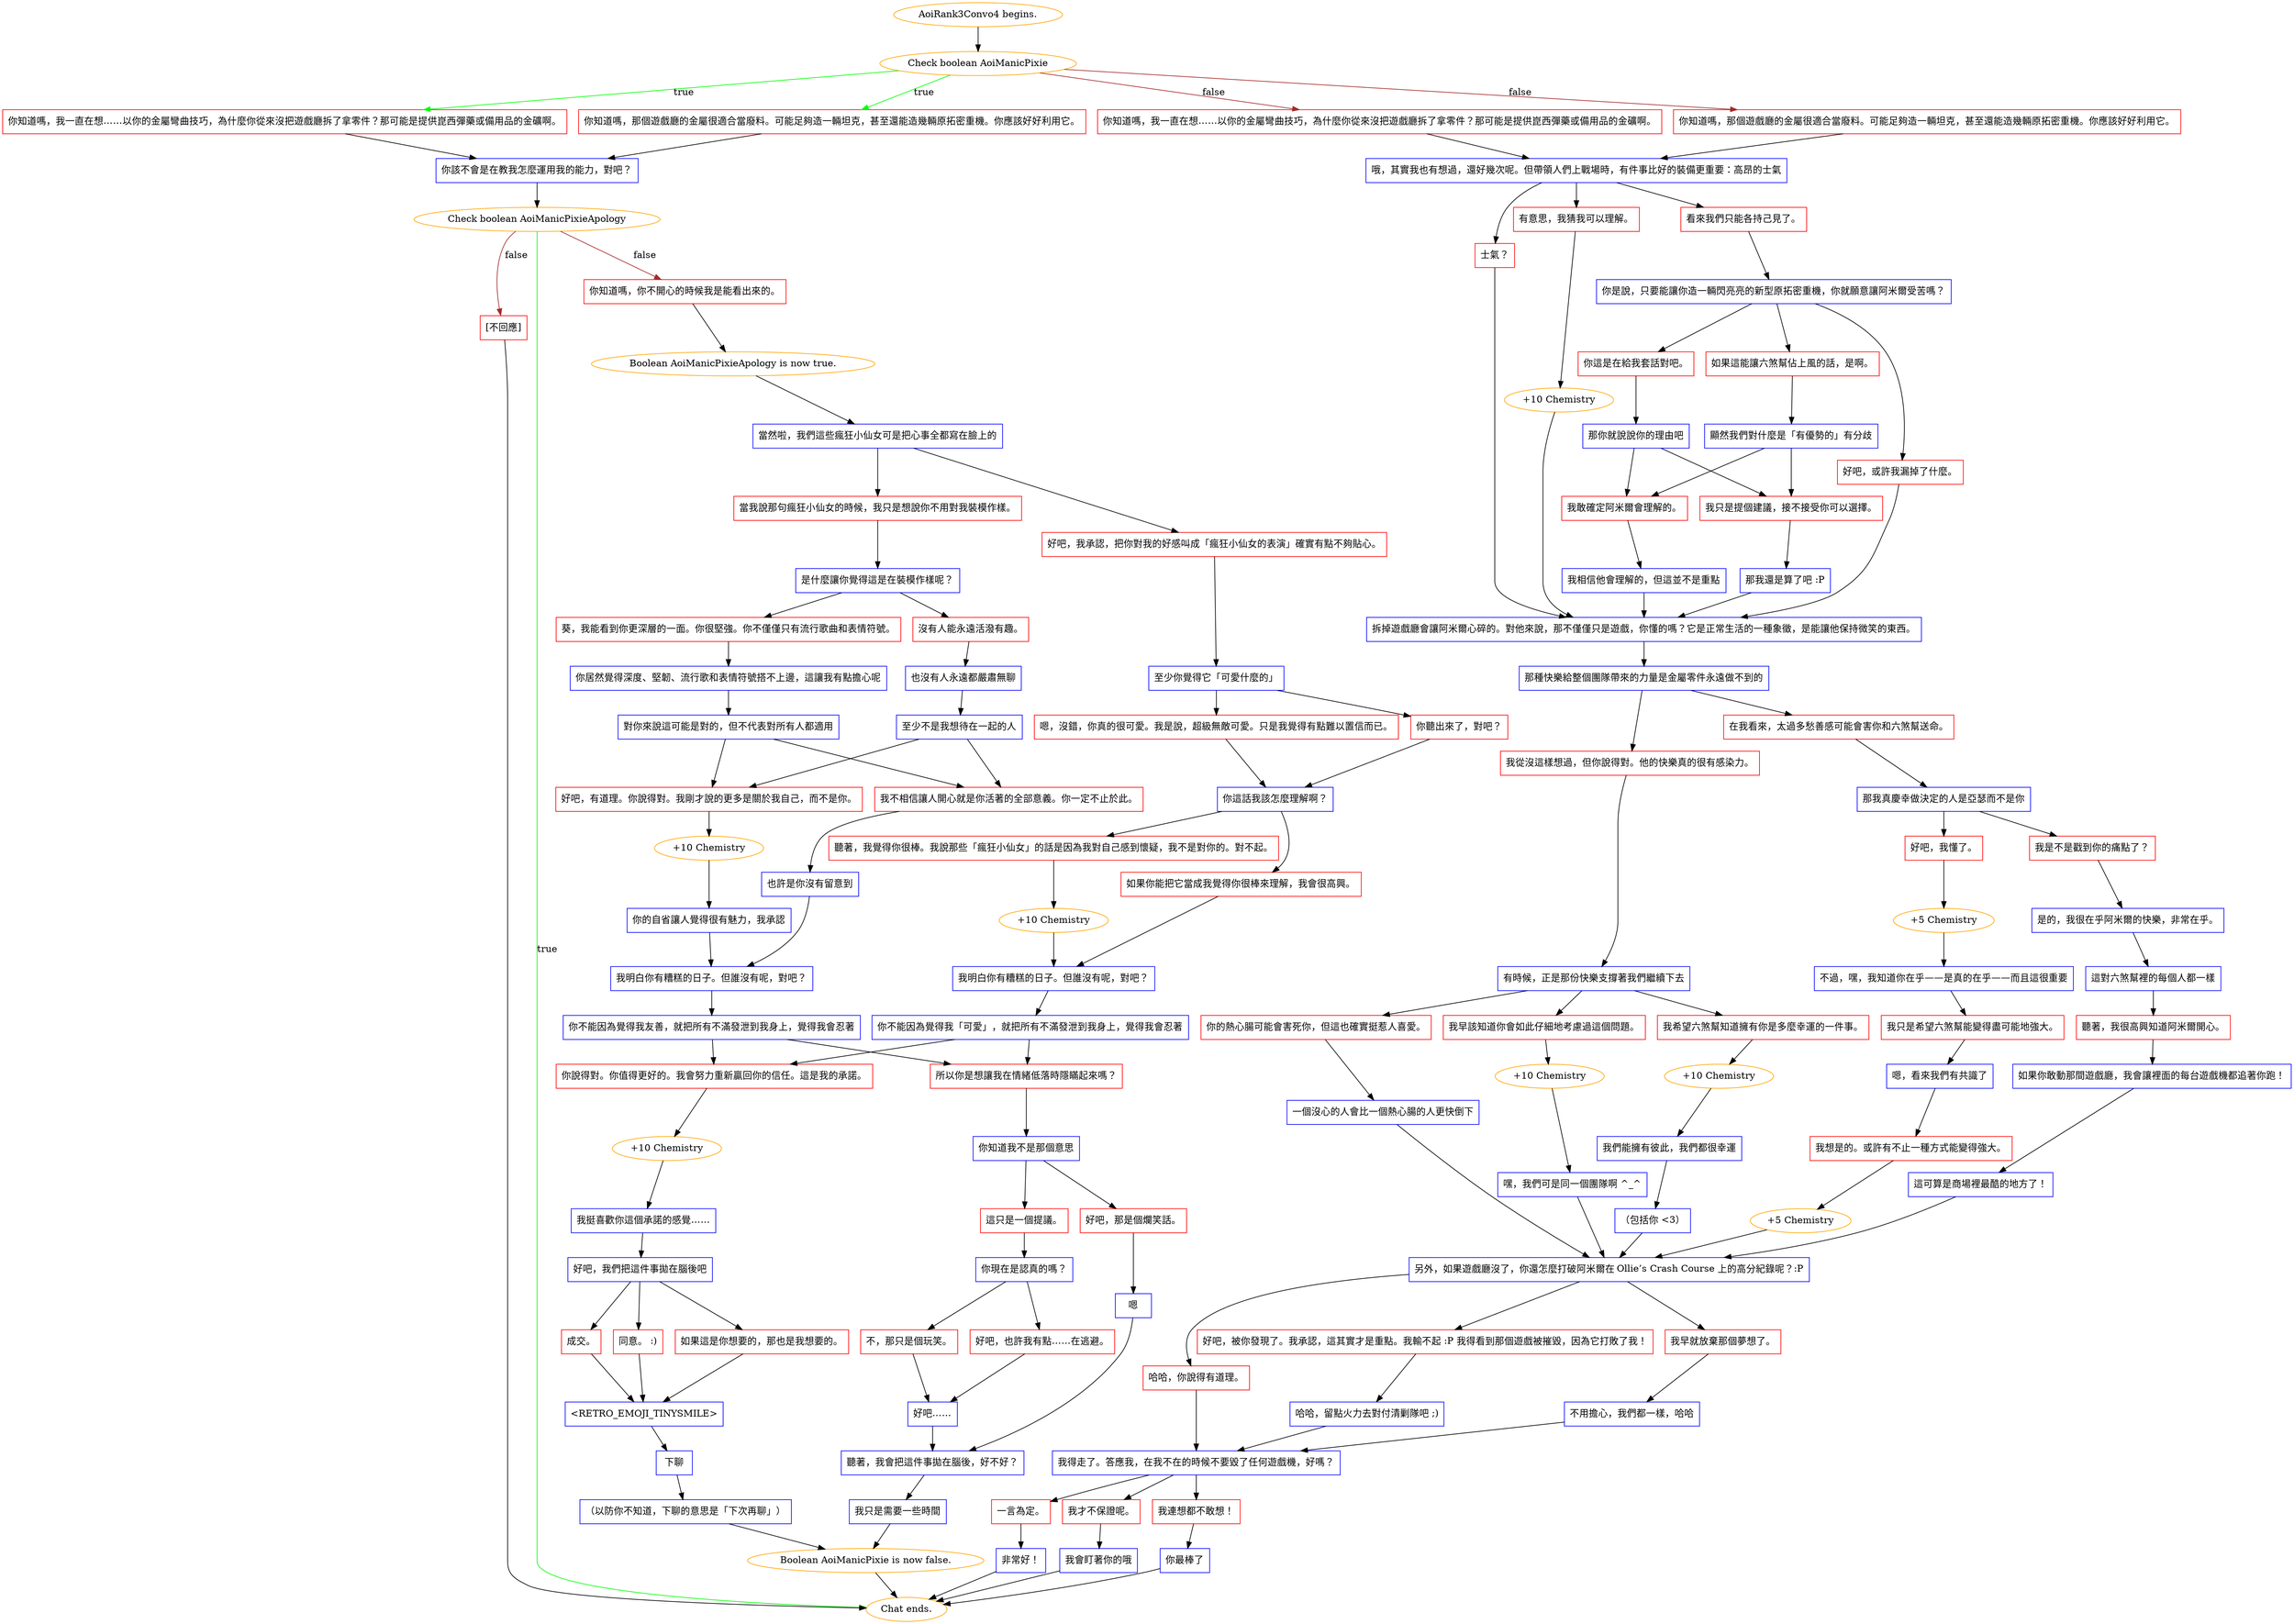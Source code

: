 digraph {
	"AoiRank3Convo4 begins." [color=orange];
		"AoiRank3Convo4 begins." -> j2492287909;
	j2492287909 [label="Check boolean AoiManicPixie",color=orange];
		j2492287909 -> j4098674033 [label=true,color=green];
		j2492287909 -> j4091027763 [label=true,color=green];
		j2492287909 -> j3594001607 [label=false,color=brown];
		j2492287909 -> j1521469214 [label=false,color=brown];
	j4098674033 [label="你知道嗎，我一直在想……以你的金屬彎曲技巧，為什麼你從來沒把遊戲廳拆了拿零件？那可能是提供崑西彈藥或備用品的金礦啊。",shape=box,color=red];
		j4098674033 -> j2565051432;
	j4091027763 [label="你知道嗎，那個遊戲廳的金屬很適合當廢料。可能足夠造一輛坦克，甚至還能造幾輛原拓密重機。你應該好好利用它。",shape=box,color=red];
		j4091027763 -> j2565051432;
	j3594001607 [label="你知道嗎，我一直在想……以你的金屬彎曲技巧，為什麼你從來沒把遊戲廳拆了拿零件？那可能是提供崑西彈藥或備用品的金礦啊。",shape=box,color=red];
		j3594001607 -> j164640435;
	j1521469214 [label="你知道嗎，那個遊戲廳的金屬很適合當廢料。可能足夠造一輛坦克，甚至還能造幾輛原拓密重機。你應該好好利用它。",shape=box,color=red];
		j1521469214 -> j164640435;
	j2565051432 [label="你該不會是在教我怎麼運用我的能力，對吧？",shape=box,color=blue];
		j2565051432 -> j3889849912;
	j164640435 [label="哦，其實我也有想過，還好幾次呢。但帶領人們上戰場時，有件事比好的裝備更重要：高昂的士氣",shape=box,color=blue];
		j164640435 -> j2254711801;
		j164640435 -> j1144124118;
		j164640435 -> j2932778100;
	j3889849912 [label="Check boolean AoiManicPixieApology",color=orange];
		j3889849912 -> "Chat ends." [label=true,color=green];
		j3889849912 -> j430383794 [label=false,color=brown];
		j3889849912 -> j3233129582 [label=false,color=brown];
	j2254711801 [label="士氣？",shape=box,color=red];
		j2254711801 -> j409355014;
	j1144124118 [label="有意思，我猜我可以理解。",shape=box,color=red];
		j1144124118 -> j3481921382;
	j2932778100 [label="看來我們只能各持己見了。",shape=box,color=red];
		j2932778100 -> j1682392732;
	"Chat ends." [color=orange];
	j430383794 [label="你知道嗎，你不開心的時候我是能看出來的。",shape=box,color=red];
		j430383794 -> j3238614325;
	j3233129582 [label="[不回應]",shape=box,color=red];
		j3233129582 -> "Chat ends.";
	j409355014 [label="拆掉遊戲廳會讓阿米爾心碎的。對他來說，那不僅僅只是遊戲，你懂的嗎？它是正常生活的一種象徵，是能讓他保持微笑的東西。",shape=box,color=blue];
		j409355014 -> j3966499716;
	j3481921382 [label="+10 Chemistry",color=orange];
		j3481921382 -> j409355014;
	j1682392732 [label="你是說，只要能讓你造一輛閃亮亮的新型原拓密重機，你就願意讓阿米爾受苦嗎？",shape=box,color=blue];
		j1682392732 -> j3719189390;
		j1682392732 -> j1504510811;
		j1682392732 -> j1426004726;
	j3238614325 [label="Boolean AoiManicPixieApology is now true.",color=orange];
		j3238614325 -> j1610147729;
	j3966499716 [label="那種快樂給整個團隊帶來的力量是金屬零件永遠做不到的",shape=box,color=blue];
		j3966499716 -> j3257135633;
		j3966499716 -> j3440020249;
	j3719189390 [label="如果這能讓六煞幫佔上風的話，是啊。",shape=box,color=red];
		j3719189390 -> j851310503;
	j1504510811 [label="你這是在給我套話對吧。",shape=box,color=red];
		j1504510811 -> j873808332;
	j1426004726 [label="好吧，或許我漏掉了什麼。",shape=box,color=red];
		j1426004726 -> j409355014;
	j1610147729 [label="當然啦，我們這些瘋狂小仙女可是把心事全都寫在臉上的",shape=box,color=blue];
		j1610147729 -> j3684483721;
		j1610147729 -> j2561179432;
	j3257135633 [label="我從沒這樣想過，但你說得對。他的快樂真的很有感染力。",shape=box,color=red];
		j3257135633 -> j2664490630;
	j3440020249 [label="在我看來，太過多愁善感可能會害你和六煞幫送命。",shape=box,color=red];
		j3440020249 -> j1985587921;
	j851310503 [label="顯然我們對什麼是「有優勢的」有分歧",shape=box,color=blue];
		j851310503 -> j386153665;
		j851310503 -> j2198255759;
	j873808332 [label="那你就說說你的理由吧",shape=box,color=blue];
		j873808332 -> j386153665;
		j873808332 -> j2198255759;
	j3684483721 [label="好吧，我承認，把你對我的好感叫成「瘋狂小仙女的表演」確實有點不夠貼心。",shape=box,color=red];
		j3684483721 -> j3563550985;
	j2561179432 [label="當我說那句瘋狂小仙女的時候，我只是想說你不用對我裝模作樣。",shape=box,color=red];
		j2561179432 -> j2554140744;
	j2664490630 [label="有時候，正是那份快樂支撐著我們繼續下去",shape=box,color=blue];
		j2664490630 -> j801623530;
		j2664490630 -> j1521824757;
		j2664490630 -> j1251823941;
	j1985587921 [label="那我真慶幸做決定的人是亞瑟而不是你",shape=box,color=blue];
		j1985587921 -> j4112813959;
		j1985587921 -> j357808564;
	j386153665 [label="我只是提個建議，接不接受你可以選擇。",shape=box,color=red];
		j386153665 -> j4004591574;
	j2198255759 [label="我敢確定阿米爾會理解的。",shape=box,color=red];
		j2198255759 -> j296877780;
	j3563550985 [label="至少你覺得它「可愛什麼的」",shape=box,color=blue];
		j3563550985 -> j1528866525;
		j3563550985 -> j2030942099;
	j2554140744 [label="是什麼讓你覺得這是在裝模作樣呢？",shape=box,color=blue];
		j2554140744 -> j1163462689;
		j2554140744 -> j4077505320;
	j801623530 [label="我早該知道你會如此仔細地考慮過這個問題。",shape=box,color=red];
		j801623530 -> j2578713323;
	j1521824757 [label="我希望六煞幫知道擁有你是多麼幸運的一件事。",shape=box,color=red];
		j1521824757 -> j2771623957;
	j1251823941 [label="你的熱心腸可能會害死你，但這也確實挺惹人喜愛。",shape=box,color=red];
		j1251823941 -> j1984237501;
	j4112813959 [label="好吧，我懂了。",shape=box,color=red];
		j4112813959 -> j3494455902;
	j357808564 [label="我是不是戳到你的痛點了？",shape=box,color=red];
		j357808564 -> j723272758;
	j4004591574 [label="那我還是算了吧 :P",shape=box,color=blue];
		j4004591574 -> j409355014;
	j296877780 [label="我相信他會理解的，但這並不是重點",shape=box,color=blue];
		j296877780 -> j409355014;
	j1528866525 [label="嗯，沒錯，你真的很可愛。我是說，超級無敵可愛。只是我覺得有點難以置信而已。",shape=box,color=red];
		j1528866525 -> j3597557154;
	j2030942099 [label="你聽出來了，對吧？",shape=box,color=red];
		j2030942099 -> j3597557154;
	j1163462689 [label="沒有人能永遠活潑有趣。",shape=box,color=red];
		j1163462689 -> j2068542191;
	j4077505320 [label="葵，我能看到你更深層的一面。你很堅強。你不僅僅只有流行歌曲和表情符號。",shape=box,color=red];
		j4077505320 -> j1539465309;
	j2578713323 [label="+10 Chemistry",color=orange];
		j2578713323 -> j3051240736;
	j2771623957 [label="+10 Chemistry",color=orange];
		j2771623957 -> j4275952348;
	j1984237501 [label="一個沒心的人會比一個熱心腸的人更快倒下",shape=box,color=blue];
		j1984237501 -> j181935520;
	j3494455902 [label="+5 Chemistry",color=orange];
		j3494455902 -> j411399522;
	j723272758 [label="是的，我很在乎阿米爾的快樂，非常在乎。",shape=box,color=blue];
		j723272758 -> j3811089062;
	j3597557154 [label="你這話我該怎麼理解啊？",shape=box,color=blue];
		j3597557154 -> j1256154231;
		j3597557154 -> j2714602760;
	j2068542191 [label="也沒有人永遠都嚴肅無聊",shape=box,color=blue];
		j2068542191 -> j155289918;
	j1539465309 [label="你居然覺得深度、堅韌、流行歌和表情符號搭不上邊，這讓我有點擔心呢",shape=box,color=blue];
		j1539465309 -> j1316809566;
	j3051240736 [label="嘿，我們可是同一個團隊啊 ^_^",shape=box,color=blue];
		j3051240736 -> j181935520;
	j4275952348 [label="我們能擁有彼此，我們都很幸運",shape=box,color=blue];
		j4275952348 -> j1432339482;
	j181935520 [label="另外，如果遊戲廳沒了，你還怎麼打破阿米爾在 Ollie’s Crash Course 上的高分紀錄呢？:P",shape=box,color=blue];
		j181935520 -> j539236209;
		j181935520 -> j3802125341;
		j181935520 -> j2732341969;
	j411399522 [label="不過，嘿，我知道你在乎——是真的在乎——而且這很重要",shape=box,color=blue];
		j411399522 -> j3098055028;
	j3811089062 [label="這對六煞幫裡的每個人都一樣",shape=box,color=blue];
		j3811089062 -> j228926211;
	j1256154231 [label="聽著，我覺得你很棒。我說那些「瘋狂小仙女」的話是因為我對自己感到懷疑，我不是對你的。對不起。",shape=box,color=red];
		j1256154231 -> j3885032559;
	j2714602760 [label="如果你能把它當成我覺得你很棒來理解，我會很高興。",shape=box,color=red];
		j2714602760 -> j3826844700;
	j155289918 [label="至少不是我想待在一起的人",shape=box,color=blue];
		j155289918 -> j462539682;
		j155289918 -> j2654891776;
	j1316809566 [label="對你來說這可能是對的，但不代表對所有人都適用",shape=box,color=blue];
		j1316809566 -> j2654891776;
		j1316809566 -> j462539682;
	j1432339482 [label="（包括你 <3）",shape=box,color=blue];
		j1432339482 -> j181935520;
	j539236209 [label="好吧，被你發現了。我承認，這其實才是重點。我輸不起 :P 我得看到那個遊戲被摧毀，因為它打敗了我！",shape=box,color=red];
		j539236209 -> j878283474;
	j3802125341 [label="哈哈，你說得有道理。",shape=box,color=red];
		j3802125341 -> j2212929447;
	j2732341969 [label="我早就放棄那個夢想了。",shape=box,color=red];
		j2732341969 -> j2738492306;
	j3098055028 [label="我只是希望六煞幫能變得盡可能地強大。",shape=box,color=red];
		j3098055028 -> j1368641927;
	j228926211 [label="聽著，我很高興知道阿米爾開心。",shape=box,color=red];
		j228926211 -> j831069026;
	j3885032559 [label="+10 Chemistry",color=orange];
		j3885032559 -> j3826844700;
	j3826844700 [label="我明白你有糟糕的日子。但誰沒有呢，對吧？",shape=box,color=blue];
		j3826844700 -> j3219557475;
	j462539682 [label="我不相信讓人開心就是你活著的全部意義。你一定不止於此。",shape=box,color=red];
		j462539682 -> j3772542675;
	j2654891776 [label="好吧，有道理。你說得對。我剛才說的更多是關於我自己，而不是你。",shape=box,color=red];
		j2654891776 -> j565733050;
	j878283474 [label="哈哈，留點火力去對付清剿隊吧 ;)",shape=box,color=blue];
		j878283474 -> j2212929447;
	j2212929447 [label="我得走了。答應我，在我不在的時候不要毀了任何遊戲機，好嗎？",shape=box,color=blue];
		j2212929447 -> j3130472676;
		j2212929447 -> j3785488511;
		j2212929447 -> j2849327280;
	j2738492306 [label="不用擔心，我們都一樣，哈哈",shape=box,color=blue];
		j2738492306 -> j2212929447;
	j1368641927 [label="嗯，看來我們有共識了",shape=box,color=blue];
		j1368641927 -> j542726058;
	j831069026 [label="如果你敢動那間遊戲廳，我會讓裡面的每台遊戲機都追著你跑！",shape=box,color=blue];
		j831069026 -> j751446217;
	j3219557475 [label="你不能因為覺得我「可愛」，就把所有不滿發泄到我身上，覺得我會忍著",shape=box,color=blue];
		j3219557475 -> j832093435;
		j3219557475 -> j4096918481;
	j3772542675 [label="也許是你沒有留意到",shape=box,color=blue];
		j3772542675 -> j1111292578;
	j565733050 [label="+10 Chemistry",color=orange];
		j565733050 -> j3620821532;
	j3130472676 [label="一言為定。",shape=box,color=red];
		j3130472676 -> j718972925;
	j3785488511 [label="我才不保證呢。",shape=box,color=red];
		j3785488511 -> j4184437960;
	j2849327280 [label="我連想都不敢想！",shape=box,color=red];
		j2849327280 -> j1746827215;
	j542726058 [label="我想是的。或許有不止一種方式能變得強大。",shape=box,color=red];
		j542726058 -> j877251444;
	j751446217 [label="這可算是商場裡最酷的地方了！",shape=box,color=blue];
		j751446217 -> j181935520;
	j832093435 [label="你說得對。你值得更好的。我會努力重新贏回你的信任。這是我的承諾。",shape=box,color=red];
		j832093435 -> j2693229560;
	j4096918481 [label="所以你是想讓我在情緒低落時隱瞞起來嗎？",shape=box,color=red];
		j4096918481 -> j957490280;
	j1111292578 [label="我明白你有糟糕的日子。但誰沒有呢，對吧？",shape=box,color=blue];
		j1111292578 -> j3602290945;
	j3620821532 [label="你的自省讓人覺得很有魅力，我承認",shape=box,color=blue];
		j3620821532 -> j1111292578;
	j718972925 [label="非常好！",shape=box,color=blue];
		j718972925 -> "Chat ends.";
	j4184437960 [label="我會盯著你的哦",shape=box,color=blue];
		j4184437960 -> "Chat ends.";
	j1746827215 [label="你最棒了",shape=box,color=blue];
		j1746827215 -> "Chat ends.";
	j877251444 [label="+5 Chemistry",color=orange];
		j877251444 -> j181935520;
	j2693229560 [label="+10 Chemistry",color=orange];
		j2693229560 -> j338085579;
	j957490280 [label="你知道我不是那個意思",shape=box,color=blue];
		j957490280 -> j3138814535;
		j957490280 -> j818963549;
	j3602290945 [label="你不能因為覺得我友善，就把所有不滿發泄到我身上，覺得我會忍著",shape=box,color=blue];
		j3602290945 -> j832093435;
		j3602290945 -> j4096918481;
	j338085579 [label="我挺喜歡你這個承諾的感覺……",shape=box,color=blue];
		j338085579 -> j573353950;
	j3138814535 [label="這只是一個提議。",shape=box,color=red];
		j3138814535 -> j2141955371;
	j818963549 [label="好吧，那是個爛笑話。",shape=box,color=red];
		j818963549 -> j2669867118;
	j573353950 [label="好吧，我們把這件事拋在腦後吧",shape=box,color=blue];
		j573353950 -> j2816739033;
		j573353950 -> j2836481528;
		j573353950 -> j950826743;
	j2141955371 [label="你現在是認真的嗎？",shape=box,color=blue];
		j2141955371 -> j1061865057;
		j2141955371 -> j262023877;
	j2669867118 [label="嗯",shape=box,color=blue];
		j2669867118 -> j3409443967;
	j2816739033 [label="成交。",shape=box,color=red];
		j2816739033 -> j857369637;
	j2836481528 [label="同意。 :)",shape=box,color=red];
		j2836481528 -> j857369637;
	j950826743 [label="如果這是你想要的，那也是我想要的。",shape=box,color=red];
		j950826743 -> j857369637;
	j1061865057 [label="好吧，也許我有點……在逃避。",shape=box,color=red];
		j1061865057 -> j1283686589;
	j262023877 [label="不，那只是個玩笑。",shape=box,color=red];
		j262023877 -> j1283686589;
	j3409443967 [label="聽著，我會把這件事拋在腦後，好不好？",shape=box,color=blue];
		j3409443967 -> j2597037252;
	j857369637 [label="<RETRO_EMOJI_TINYSMILE>",shape=box,color=blue];
		j857369637 -> j916262922;
	j1283686589 [label="好吧……",shape=box,color=blue];
		j1283686589 -> j3409443967;
	j2597037252 [label="我只是需要一些時間",shape=box,color=blue];
		j2597037252 -> j2477397060;
	j916262922 [label="下聊",shape=box,color=blue];
		j916262922 -> j99742010;
	j2477397060 [label="Boolean AoiManicPixie is now false.",color=orange];
		j2477397060 -> "Chat ends.";
	j99742010 [label="（以防你不知道，下聊的意思是「下次再聊」）",shape=box,color=blue];
		j99742010 -> j2477397060;
}